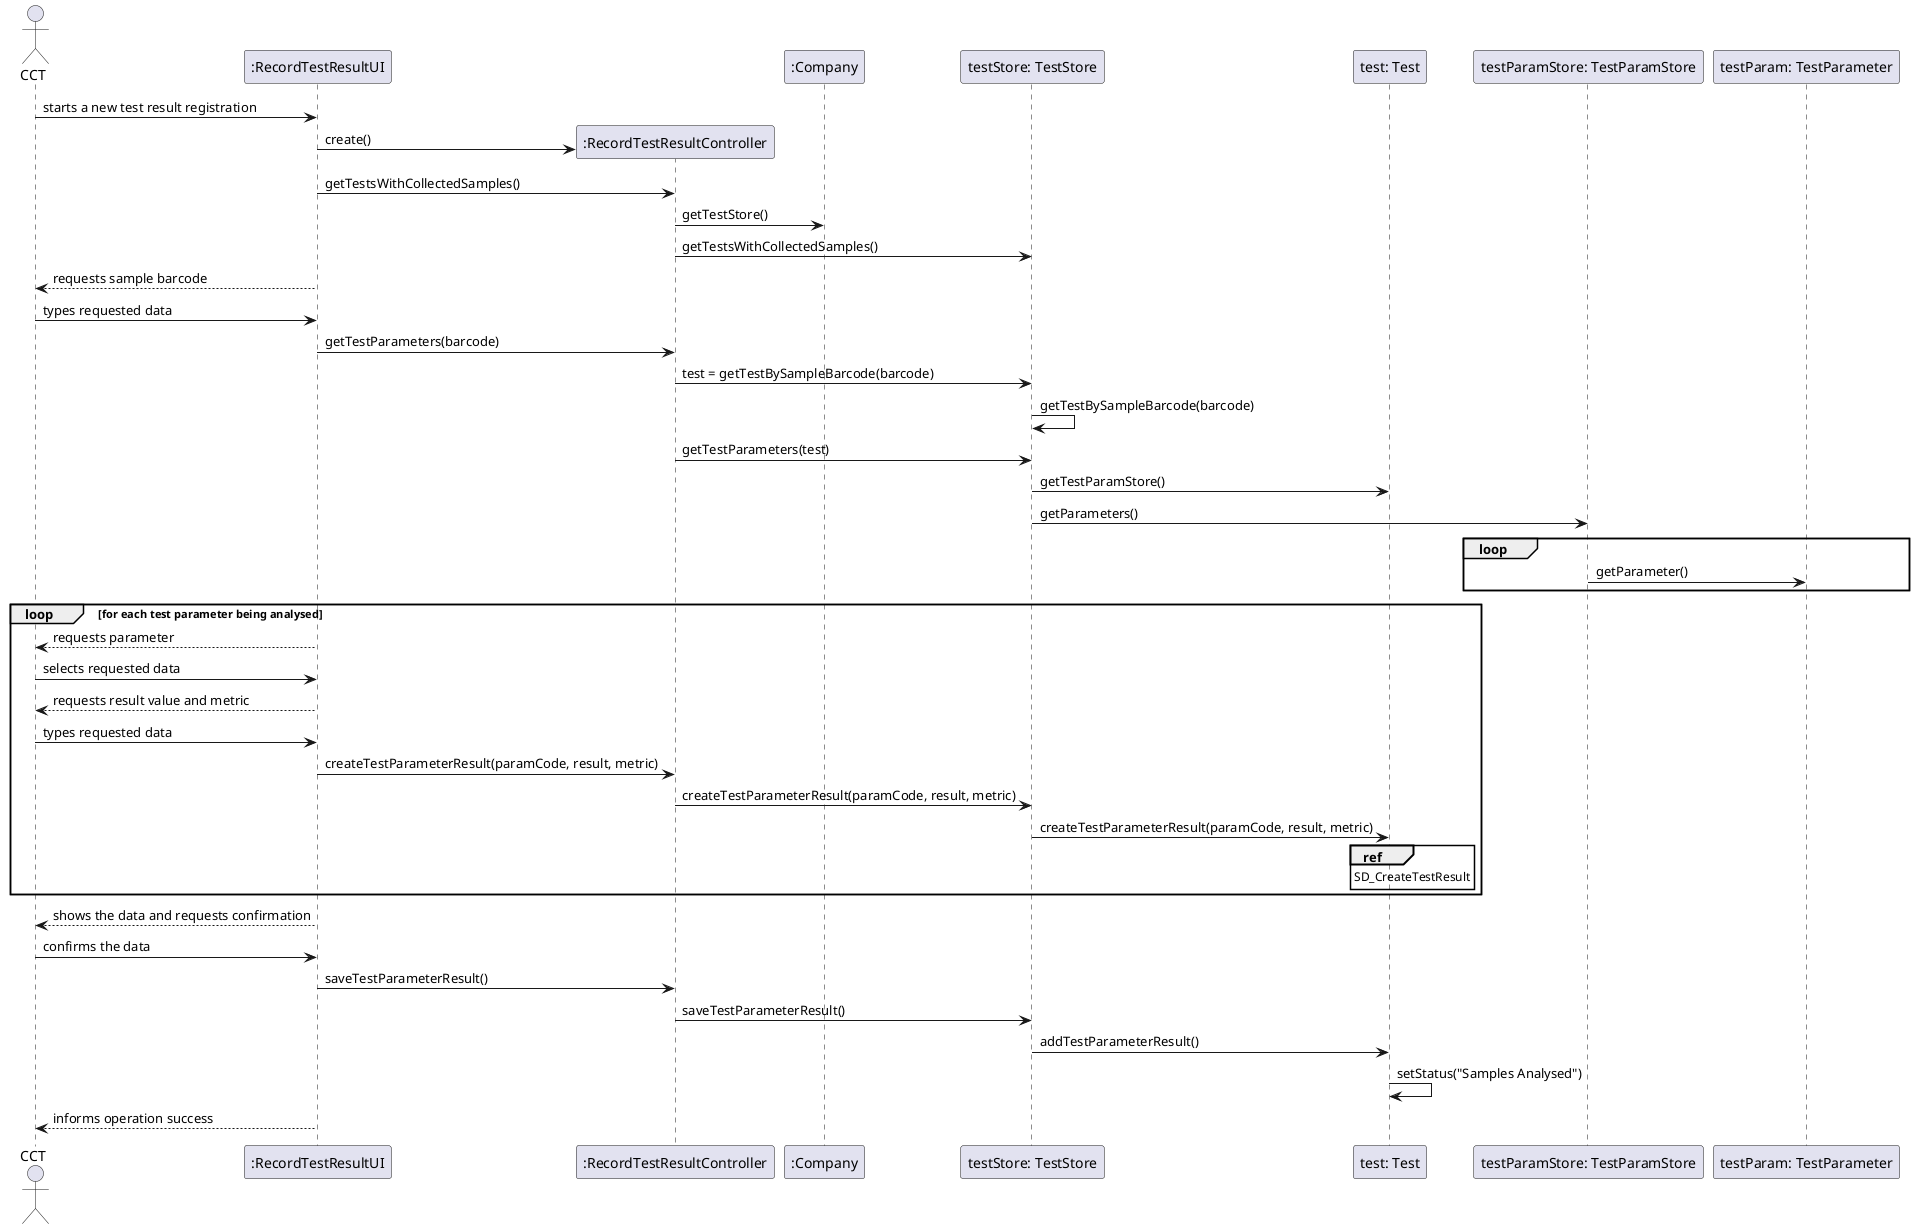 @startuml
actor CCT as cct
participant ":RecordTestResultUI" as ui
participant ":RecordTestResultController" as controller
participant ":Company" as company
participant "testStore: TestStore" as ts
participant "test: Test" as test
participant "testParamStore: TestParamStore" as tpstore
participant "testParam: TestParameter" as testParam


cct -> ui : starts a new test result registration
create controller
ui -> controller : create()
ui -> controller : getTestsWithCollectedSamples()
controller -> company : getTestStore()
controller -> ts : getTestsWithCollectedSamples()
ui --> cct : requests sample barcode
cct -> ui : types requested data
ui -> controller : getTestParameters(barcode)
controller -> ts : test = getTestBySampleBarcode(barcode)
ts -> ts : getTestBySampleBarcode(barcode)
controller -> ts : getTestParameters(test)
ts -> test : getTestParamStore()
ts -> tpstore : getParameters()
loop
tpstore -> testParam : getParameter()
end loop
loop for each test parameter being analysed
ui --> cct : requests parameter
cct -> ui : selects requested data
ui --> cct : requests result value and metric
cct -> ui : types requested data
ui -> controller : createTestParameterResult(paramCode, result, metric)
controller -> ts : createTestParameterResult(paramCode, result, metric)
ts -> test : createTestParameterResult(paramCode, result, metric)
ref over test : SD_CreateTestResult
end loop
ui --> cct : shows the data and requests confirmation
cct -> ui : confirms the data
ui -> controller : saveTestParameterResult()
controller -> ts : saveTestParameterResult()
ts -> test : addTestParameterResult()
test -> test : setStatus("Samples Analysed")
ui --> cct : informs operation success


@enduml